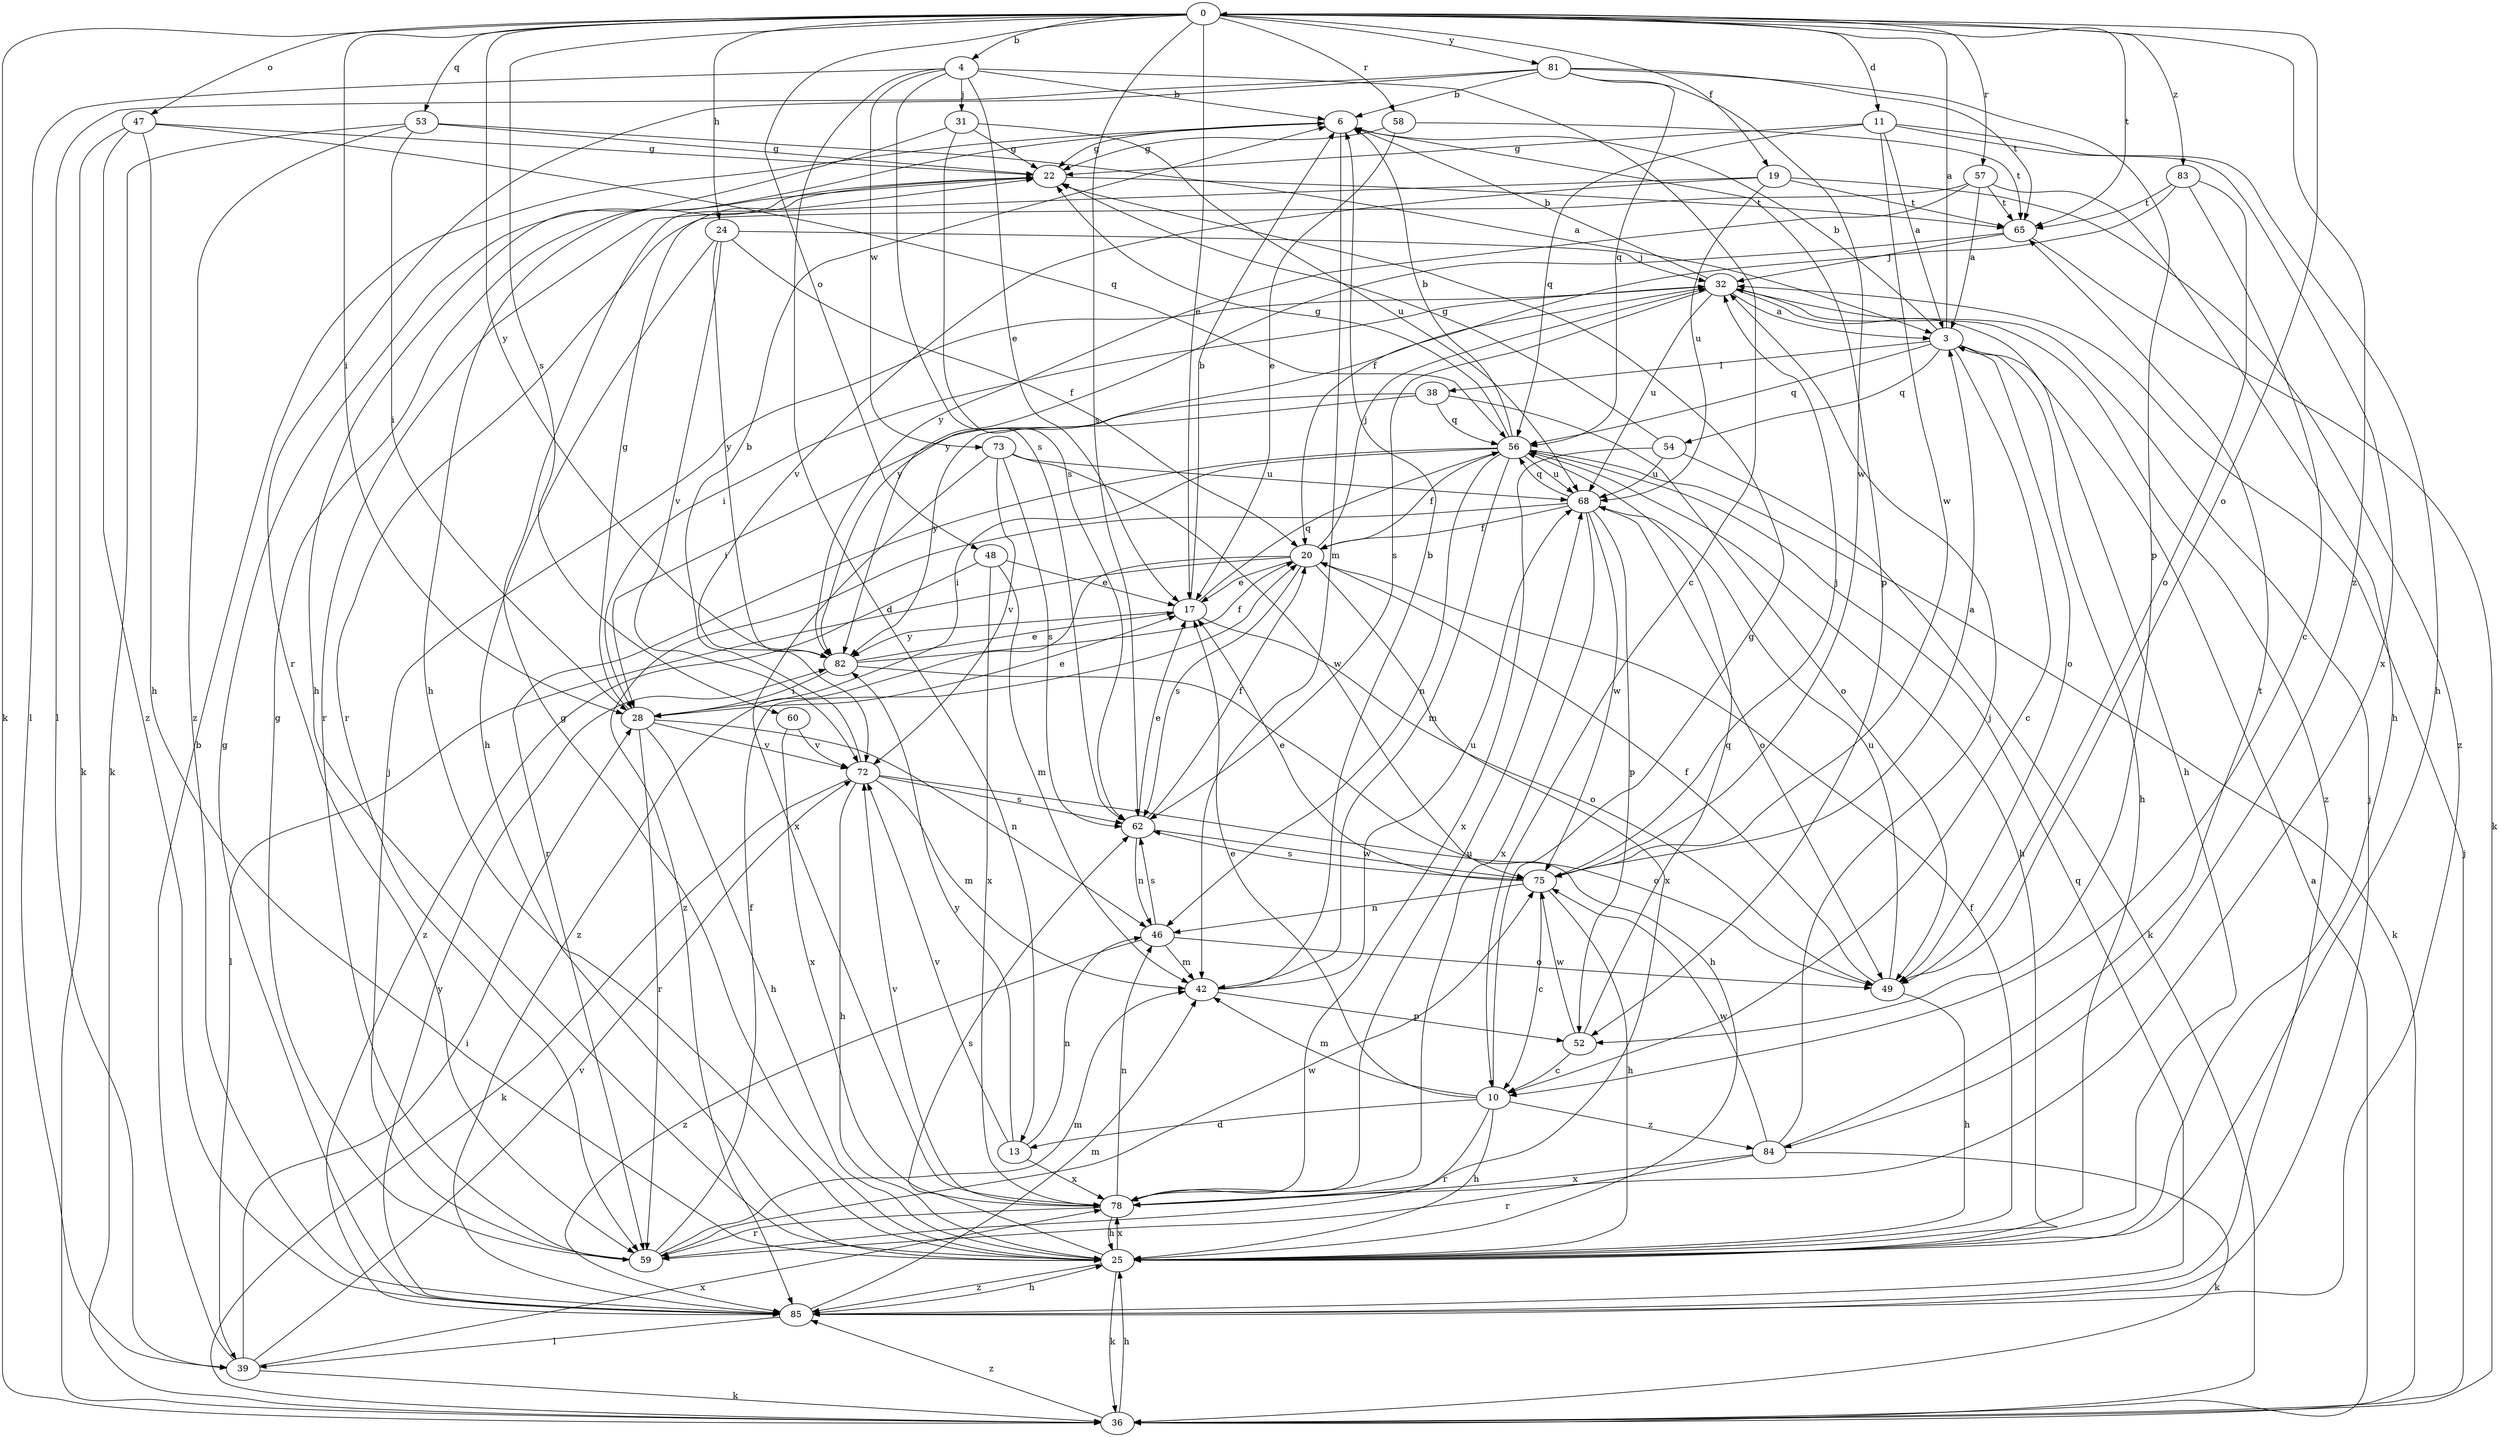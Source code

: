 strict digraph  {
0;
3;
4;
6;
10;
11;
13;
17;
19;
20;
22;
24;
25;
28;
31;
32;
36;
38;
39;
42;
46;
47;
48;
49;
52;
53;
54;
56;
57;
58;
59;
60;
62;
65;
68;
72;
73;
75;
78;
81;
82;
83;
84;
85;
0 -> 4  [label=b];
0 -> 11  [label=d];
0 -> 17  [label=e];
0 -> 19  [label=f];
0 -> 24  [label=h];
0 -> 28  [label=i];
0 -> 36  [label=k];
0 -> 47  [label=o];
0 -> 48  [label=o];
0 -> 49  [label=o];
0 -> 53  [label=q];
0 -> 57  [label=r];
0 -> 58  [label=r];
0 -> 60  [label=s];
0 -> 62  [label=s];
0 -> 65  [label=t];
0 -> 81  [label=y];
0 -> 82  [label=y];
0 -> 83  [label=z];
0 -> 84  [label=z];
3 -> 0  [label=a];
3 -> 6  [label=b];
3 -> 10  [label=c];
3 -> 25  [label=h];
3 -> 38  [label=l];
3 -> 49  [label=o];
3 -> 54  [label=q];
3 -> 56  [label=q];
4 -> 6  [label=b];
4 -> 10  [label=c];
4 -> 13  [label=d];
4 -> 17  [label=e];
4 -> 31  [label=j];
4 -> 39  [label=l];
4 -> 62  [label=s];
4 -> 73  [label=w];
6 -> 22  [label=g];
6 -> 25  [label=h];
6 -> 42  [label=m];
6 -> 52  [label=p];
10 -> 13  [label=d];
10 -> 17  [label=e];
10 -> 22  [label=g];
10 -> 25  [label=h];
10 -> 42  [label=m];
10 -> 59  [label=r];
10 -> 84  [label=z];
11 -> 3  [label=a];
11 -> 22  [label=g];
11 -> 25  [label=h];
11 -> 56  [label=q];
11 -> 75  [label=w];
11 -> 78  [label=x];
13 -> 46  [label=n];
13 -> 72  [label=v];
13 -> 78  [label=x];
13 -> 82  [label=y];
17 -> 6  [label=b];
17 -> 49  [label=o];
17 -> 56  [label=q];
17 -> 82  [label=y];
19 -> 59  [label=r];
19 -> 65  [label=t];
19 -> 68  [label=u];
19 -> 72  [label=v];
19 -> 85  [label=z];
20 -> 17  [label=e];
20 -> 32  [label=j];
20 -> 39  [label=l];
20 -> 62  [label=s];
20 -> 78  [label=x];
20 -> 85  [label=z];
22 -> 65  [label=t];
24 -> 20  [label=f];
24 -> 25  [label=h];
24 -> 32  [label=j];
24 -> 72  [label=v];
24 -> 82  [label=y];
25 -> 20  [label=f];
25 -> 22  [label=g];
25 -> 36  [label=k];
25 -> 62  [label=s];
25 -> 78  [label=x];
25 -> 85  [label=z];
28 -> 17  [label=e];
28 -> 22  [label=g];
28 -> 25  [label=h];
28 -> 46  [label=n];
28 -> 59  [label=r];
28 -> 72  [label=v];
31 -> 22  [label=g];
31 -> 25  [label=h];
31 -> 62  [label=s];
31 -> 68  [label=u];
32 -> 3  [label=a];
32 -> 6  [label=b];
32 -> 25  [label=h];
32 -> 28  [label=i];
32 -> 62  [label=s];
32 -> 68  [label=u];
32 -> 82  [label=y];
32 -> 85  [label=z];
36 -> 3  [label=a];
36 -> 25  [label=h];
36 -> 32  [label=j];
36 -> 85  [label=z];
38 -> 28  [label=i];
38 -> 49  [label=o];
38 -> 56  [label=q];
38 -> 82  [label=y];
39 -> 6  [label=b];
39 -> 28  [label=i];
39 -> 36  [label=k];
39 -> 72  [label=v];
39 -> 78  [label=x];
42 -> 6  [label=b];
42 -> 52  [label=p];
42 -> 68  [label=u];
46 -> 42  [label=m];
46 -> 49  [label=o];
46 -> 62  [label=s];
46 -> 85  [label=z];
47 -> 22  [label=g];
47 -> 25  [label=h];
47 -> 36  [label=k];
47 -> 56  [label=q];
47 -> 85  [label=z];
48 -> 17  [label=e];
48 -> 42  [label=m];
48 -> 78  [label=x];
48 -> 85  [label=z];
49 -> 20  [label=f];
49 -> 25  [label=h];
49 -> 68  [label=u];
52 -> 10  [label=c];
52 -> 56  [label=q];
52 -> 75  [label=w];
53 -> 3  [label=a];
53 -> 22  [label=g];
53 -> 28  [label=i];
53 -> 36  [label=k];
53 -> 85  [label=z];
54 -> 22  [label=g];
54 -> 36  [label=k];
54 -> 68  [label=u];
54 -> 78  [label=x];
56 -> 6  [label=b];
56 -> 20  [label=f];
56 -> 22  [label=g];
56 -> 25  [label=h];
56 -> 28  [label=i];
56 -> 36  [label=k];
56 -> 42  [label=m];
56 -> 46  [label=n];
56 -> 59  [label=r];
56 -> 68  [label=u];
57 -> 3  [label=a];
57 -> 25  [label=h];
57 -> 59  [label=r];
57 -> 65  [label=t];
57 -> 82  [label=y];
58 -> 17  [label=e];
58 -> 22  [label=g];
58 -> 65  [label=t];
59 -> 20  [label=f];
59 -> 22  [label=g];
59 -> 32  [label=j];
59 -> 42  [label=m];
59 -> 75  [label=w];
60 -> 72  [label=v];
60 -> 78  [label=x];
62 -> 17  [label=e];
62 -> 20  [label=f];
62 -> 46  [label=n];
62 -> 75  [label=w];
65 -> 32  [label=j];
65 -> 36  [label=k];
65 -> 82  [label=y];
68 -> 20  [label=f];
68 -> 49  [label=o];
68 -> 52  [label=p];
68 -> 56  [label=q];
68 -> 75  [label=w];
68 -> 78  [label=x];
68 -> 85  [label=z];
72 -> 6  [label=b];
72 -> 25  [label=h];
72 -> 36  [label=k];
72 -> 42  [label=m];
72 -> 49  [label=o];
72 -> 62  [label=s];
73 -> 62  [label=s];
73 -> 68  [label=u];
73 -> 72  [label=v];
73 -> 75  [label=w];
73 -> 78  [label=x];
75 -> 3  [label=a];
75 -> 10  [label=c];
75 -> 17  [label=e];
75 -> 25  [label=h];
75 -> 32  [label=j];
75 -> 46  [label=n];
75 -> 62  [label=s];
78 -> 25  [label=h];
78 -> 46  [label=n];
78 -> 59  [label=r];
78 -> 68  [label=u];
78 -> 72  [label=v];
81 -> 6  [label=b];
81 -> 39  [label=l];
81 -> 52  [label=p];
81 -> 56  [label=q];
81 -> 59  [label=r];
81 -> 65  [label=t];
81 -> 75  [label=w];
82 -> 17  [label=e];
82 -> 20  [label=f];
82 -> 25  [label=h];
82 -> 28  [label=i];
83 -> 10  [label=c];
83 -> 20  [label=f];
83 -> 49  [label=o];
83 -> 65  [label=t];
84 -> 32  [label=j];
84 -> 36  [label=k];
84 -> 59  [label=r];
84 -> 65  [label=t];
84 -> 75  [label=w];
84 -> 78  [label=x];
85 -> 22  [label=g];
85 -> 25  [label=h];
85 -> 32  [label=j];
85 -> 39  [label=l];
85 -> 42  [label=m];
85 -> 56  [label=q];
85 -> 82  [label=y];
}
